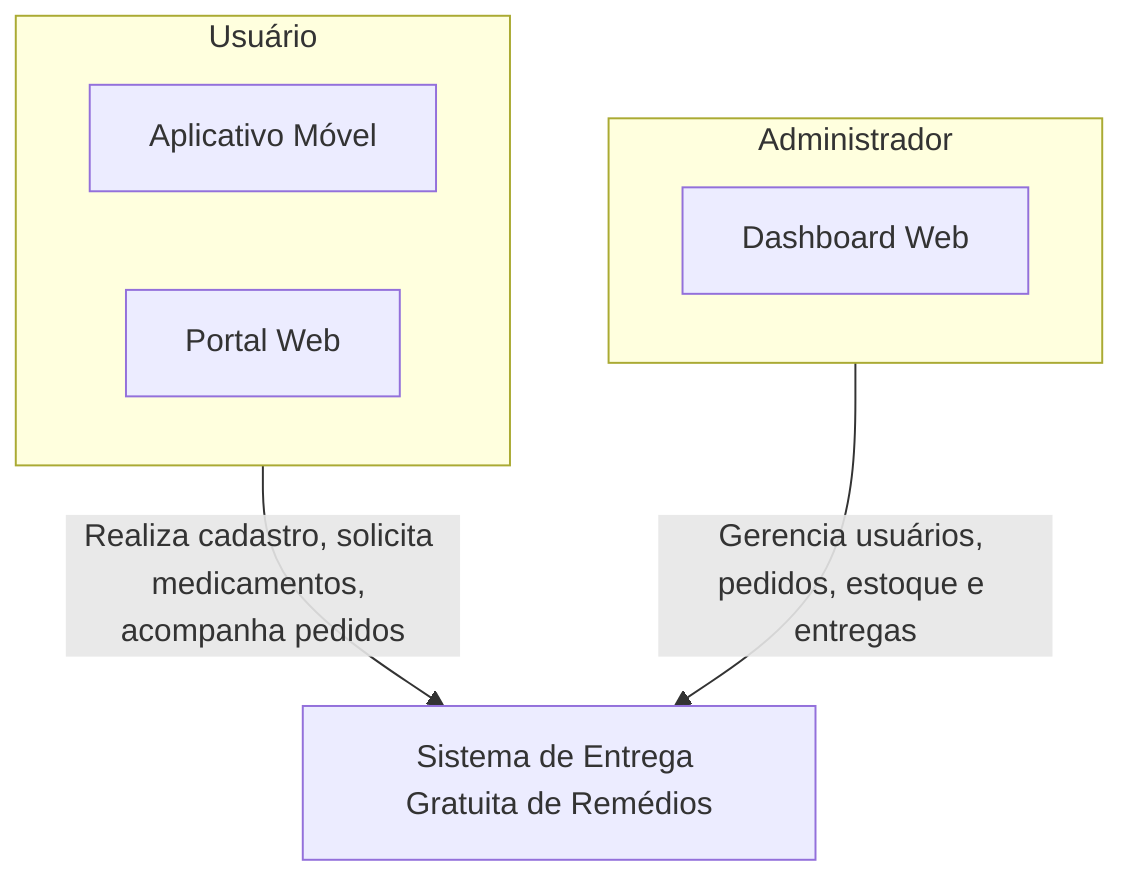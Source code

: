 %% Diagrama C4 - Nível de Contexto
flowchart TB
    subgraph Usuario [Usuário]
        U1[Aplicativo Móvel]
        U2[Portal Web]
    end
    subgraph Administrador [Administrador]
        A1[Dashboard Web]
    end
    Sistema["Sistema de Entrega Gratuita de Remédios"]

    Usuario -->|Realiza cadastro, solicita medicamentos, acompanha pedidos| Sistema
    Administrador -->|Gerencia usuários, pedidos, estoque e entregas| Sistema